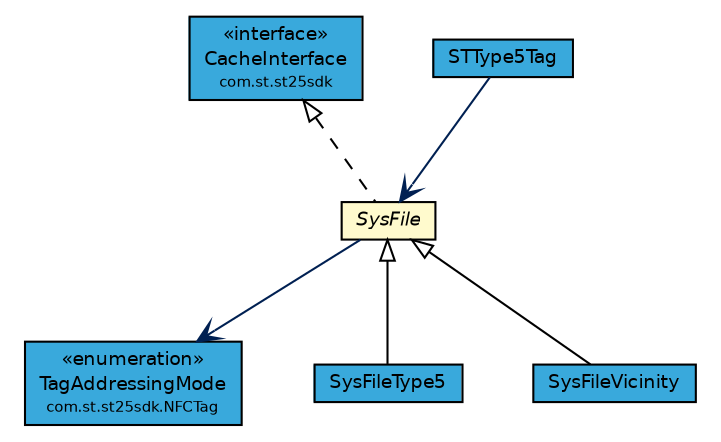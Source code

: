 #!/usr/local/bin/dot
#
# Class diagram 
# Generated by UMLGraph version R5_7_2-3-gee82a7 (http://www.umlgraph.org/)
#

digraph G {
	edge [fontname="Helvetica",fontsize=10,labelfontname="Helvetica",labelfontsize=10];
	node [fontname="Helvetica",fontsize=10,shape=plaintext];
	nodesep=0.25;
	ranksep=0.5;
	// com.st.st25sdk.NFCTag.TagAddressingMode
	c31693 [label=<<table title="com.st.st25sdk.NFCTag.TagAddressingMode" border="0" cellborder="1" cellspacing="0" cellpadding="2" port="p" bgcolor="#39a9dc" href="../NFCTag.TagAddressingMode.html">
		<tr><td><table border="0" cellspacing="0" cellpadding="1">
<tr><td align="center" balign="center"> &#171;enumeration&#187; </td></tr>
<tr><td align="center" balign="center"> TagAddressingMode </td></tr>
<tr><td align="center" balign="center"><font point-size="7.0"> com.st.st25sdk.NFCTag </font></td></tr>
		</table></td></tr>
		</table>>, URL="../NFCTag.TagAddressingMode.html", fontname="Helvetica", fontcolor="black", fontsize=9.0];
	// com.st.st25sdk.CacheInterface
	c31707 [label=<<table title="com.st.st25sdk.CacheInterface" border="0" cellborder="1" cellspacing="0" cellpadding="2" port="p" bgcolor="#39a9dc" href="../CacheInterface.html">
		<tr><td><table border="0" cellspacing="0" cellpadding="1">
<tr><td align="center" balign="center"> &#171;interface&#187; </td></tr>
<tr><td align="center" balign="center"> CacheInterface </td></tr>
<tr><td align="center" balign="center"><font point-size="7.0"> com.st.st25sdk </font></td></tr>
		</table></td></tr>
		</table>>, URL="../CacheInterface.html", fontname="Helvetica", fontcolor="black", fontsize=9.0];
	// com.st.st25sdk.type5.STType5Tag
	c31816 [label=<<table title="com.st.st25sdk.type5.STType5Tag" border="0" cellborder="1" cellspacing="0" cellpadding="2" port="p" bgcolor="#39a9dc" href="./STType5Tag.html">
		<tr><td><table border="0" cellspacing="0" cellpadding="1">
<tr><td align="center" balign="center"> STType5Tag </td></tr>
		</table></td></tr>
		</table>>, URL="./STType5Tag.html", fontname="Helvetica", fontcolor="black", fontsize=9.0];
	// com.st.st25sdk.type5.SysFileType5
	c31817 [label=<<table title="com.st.st25sdk.type5.SysFileType5" border="0" cellborder="1" cellspacing="0" cellpadding="2" port="p" bgcolor="#39a9dc" href="./SysFileType5.html">
		<tr><td><table border="0" cellspacing="0" cellpadding="1">
<tr><td align="center" balign="center"> SysFileType5 </td></tr>
		</table></td></tr>
		</table>>, URL="./SysFileType5.html", fontname="Helvetica", fontcolor="black", fontsize=9.0];
	// com.st.st25sdk.type5.SysFile
	c31824 [label=<<table title="com.st.st25sdk.type5.SysFile" border="0" cellborder="1" cellspacing="0" cellpadding="2" port="p" bgcolor="lemonChiffon" href="./SysFile.html">
		<tr><td><table border="0" cellspacing="0" cellpadding="1">
<tr><td align="center" balign="center"><font face="Helvetica-Oblique"> SysFile </font></td></tr>
		</table></td></tr>
		</table>>, URL="./SysFile.html", fontname="Helvetica", fontcolor="black", fontsize=9.0];
	// com.st.st25sdk.type5.SysFileVicinity
	c31843 [label=<<table title="com.st.st25sdk.type5.SysFileVicinity" border="0" cellborder="1" cellspacing="0" cellpadding="2" port="p" bgcolor="#39a9dc" href="./SysFileVicinity.html">
		<tr><td><table border="0" cellspacing="0" cellpadding="1">
<tr><td align="center" balign="center"> SysFileVicinity </td></tr>
		</table></td></tr>
		</table>>, URL="./SysFileVicinity.html", fontname="Helvetica", fontcolor="black", fontsize=9.0];
	//com.st.st25sdk.type5.SysFileType5 extends com.st.st25sdk.type5.SysFile
	c31824:p -> c31817:p [dir=back,arrowtail=empty];
	//com.st.st25sdk.type5.SysFile implements com.st.st25sdk.CacheInterface
	c31707:p -> c31824:p [dir=back,arrowtail=empty,style=dashed];
	//com.st.st25sdk.type5.SysFileVicinity extends com.st.st25sdk.type5.SysFile
	c31824:p -> c31843:p [dir=back,arrowtail=empty];
	// com.st.st25sdk.type5.STType5Tag NAVASSOC com.st.st25sdk.type5.SysFile
	c31816:p -> c31824:p [taillabel="", label="", headlabel="", fontname="Helvetica", fontcolor="#002052", fontsize=10.0, color="#002052", arrowhead=open];
	// com.st.st25sdk.type5.SysFile NAVASSOC com.st.st25sdk.NFCTag.TagAddressingMode
	c31824:p -> c31693:p [taillabel="", label="", headlabel="", fontname="Helvetica", fontcolor="#002052", fontsize=10.0, color="#002052", arrowhead=open];
}

